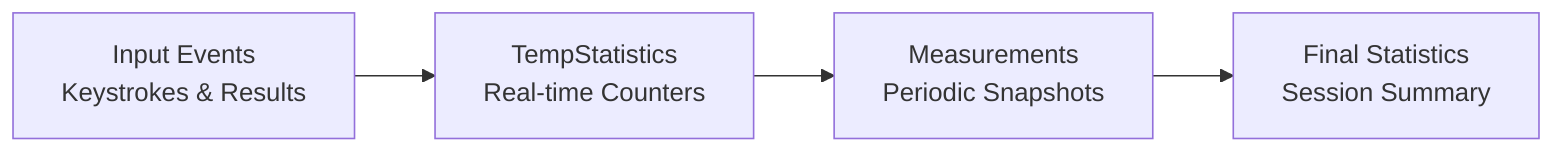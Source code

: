 graph LR
    A[Input Events<br/>Keystrokes & Results] --> B[TempStatistics<br/>Real-time Counters]
    B --> C[Measurements<br/>Periodic Snapshots]
    C --> D[Final Statistics<br/>Session Summary]